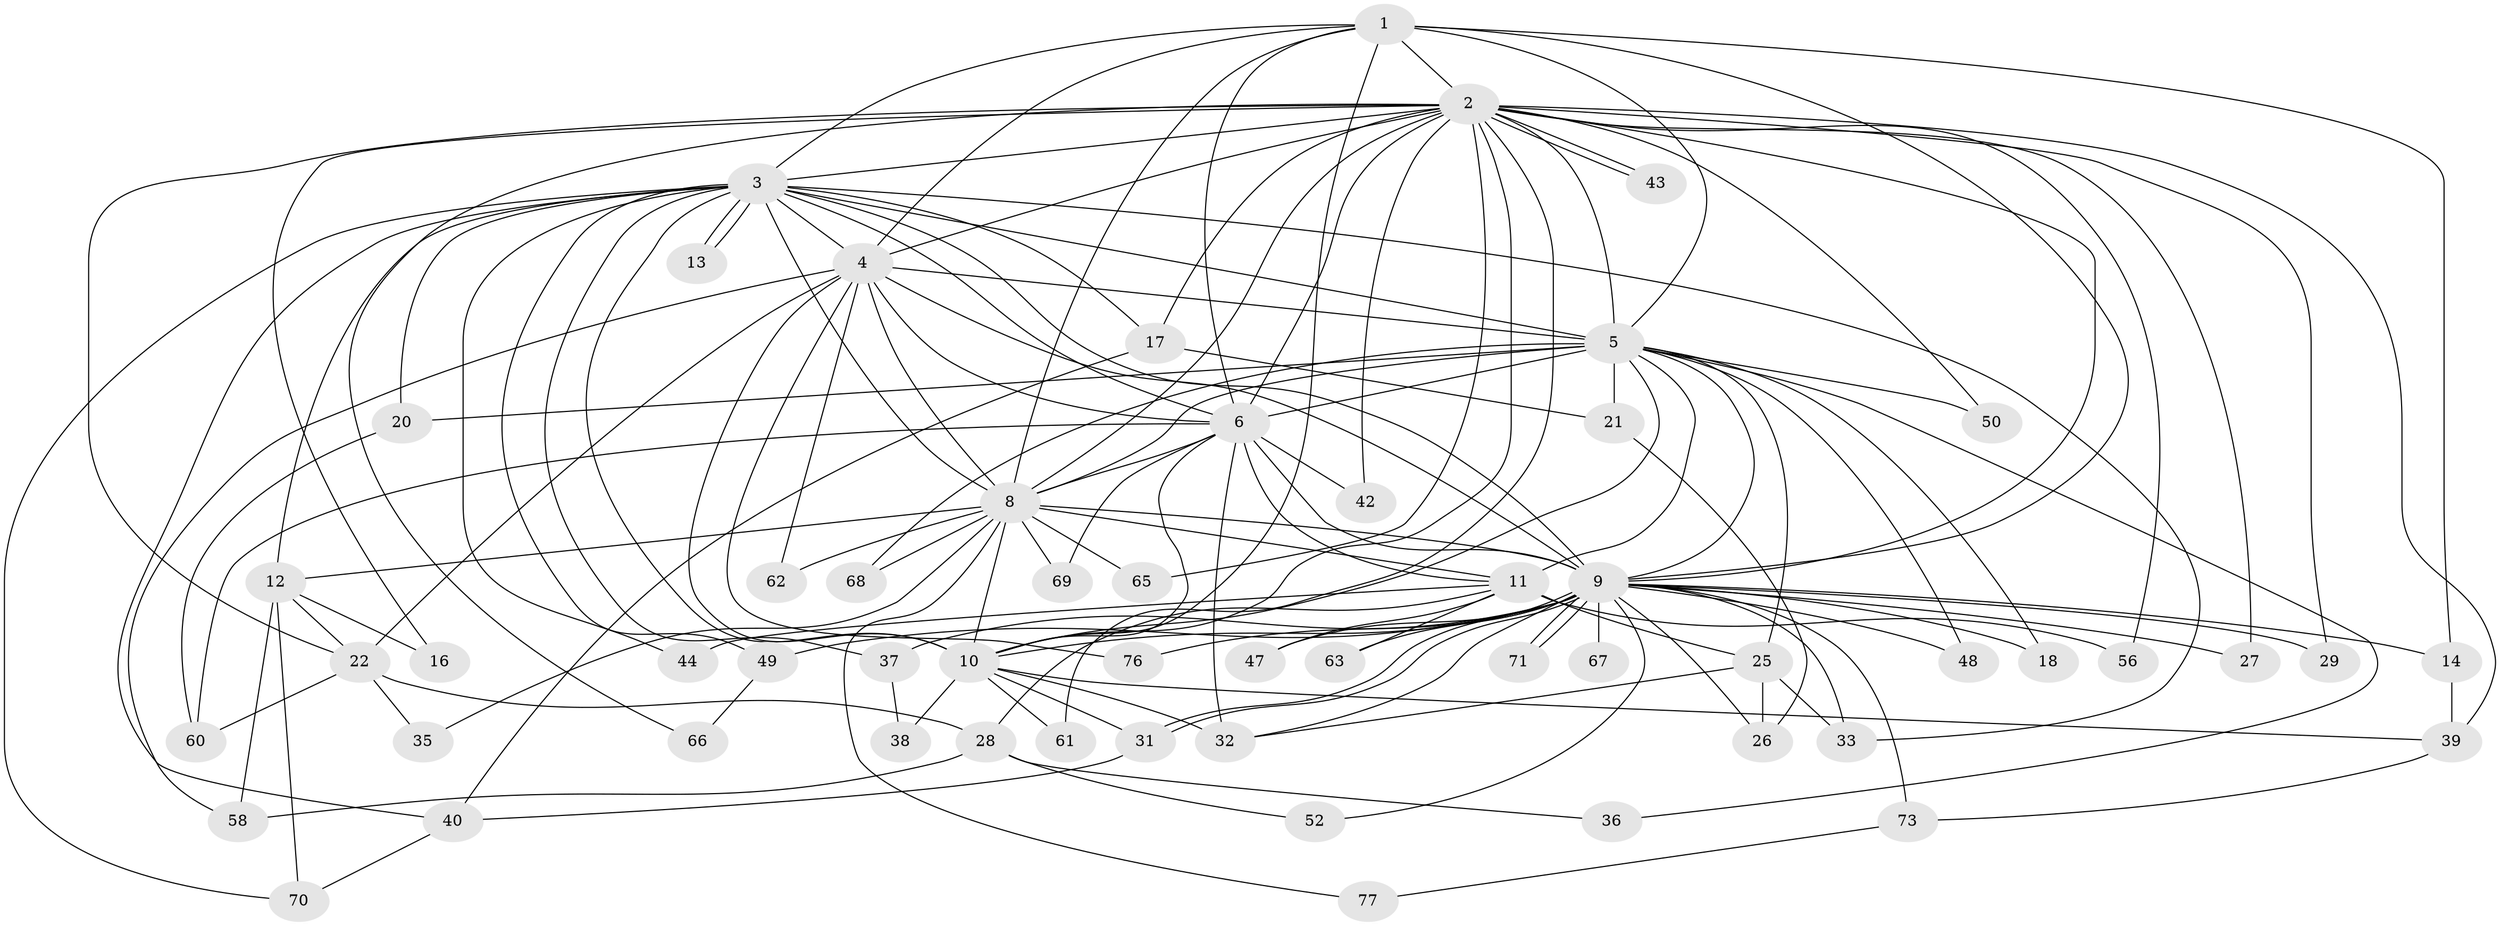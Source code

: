 // original degree distribution, {10: 0.012987012987012988, 24: 0.012987012987012988, 21: 0.025974025974025976, 13: 0.012987012987012988, 9: 0.012987012987012988, 15: 0.025974025974025976, 19: 0.012987012987012988, 28: 0.012987012987012988, 4: 0.07792207792207792, 5: 0.05194805194805195, 2: 0.5064935064935064, 3: 0.2077922077922078, 6: 0.012987012987012988, 7: 0.012987012987012988}
// Generated by graph-tools (version 1.1) at 2025/11/02/27/25 16:11:00]
// undirected, 57 vertices, 143 edges
graph export_dot {
graph [start="1"]
  node [color=gray90,style=filled];
  1;
  2 [super="+19"];
  3 [super="+55"];
  4 [super="+51"];
  5 [super="+7"];
  6 [super="+72"];
  8 [super="+30"];
  9 [super="+15"];
  10 [super="+57"];
  11 [super="+24"];
  12 [super="+59"];
  13;
  14 [super="+41"];
  16;
  17;
  18;
  20 [super="+54"];
  21;
  22 [super="+23"];
  25 [super="+45"];
  26 [super="+53"];
  27;
  28;
  29;
  31 [super="+34"];
  32 [super="+74"];
  33 [super="+46"];
  35;
  36;
  37;
  38;
  39;
  40 [super="+64"];
  42;
  43;
  44;
  47;
  48;
  49;
  50;
  52;
  56;
  58;
  60;
  61;
  62;
  63;
  65;
  66;
  67;
  68;
  69;
  70 [super="+75"];
  71;
  73;
  76;
  77;
  1 -- 2;
  1 -- 3;
  1 -- 4;
  1 -- 5 [weight=2];
  1 -- 6;
  1 -- 8;
  1 -- 9;
  1 -- 10;
  1 -- 14;
  2 -- 3;
  2 -- 4;
  2 -- 5 [weight=2];
  2 -- 6;
  2 -- 8 [weight=2];
  2 -- 9;
  2 -- 10;
  2 -- 16;
  2 -- 17;
  2 -- 27;
  2 -- 29;
  2 -- 39;
  2 -- 42;
  2 -- 43;
  2 -- 43;
  2 -- 50;
  2 -- 56;
  2 -- 61;
  2 -- 65;
  2 -- 66;
  2 -- 22;
  3 -- 4;
  3 -- 5 [weight=2];
  3 -- 6;
  3 -- 8 [weight=2];
  3 -- 9;
  3 -- 10;
  3 -- 12;
  3 -- 13;
  3 -- 13;
  3 -- 17;
  3 -- 37;
  3 -- 40;
  3 -- 44;
  3 -- 49;
  3 -- 70;
  3 -- 20;
  3 -- 33;
  4 -- 5 [weight=2];
  4 -- 6;
  4 -- 8;
  4 -- 9;
  4 -- 10 [weight=2];
  4 -- 22;
  4 -- 58;
  4 -- 62;
  4 -- 76;
  5 -- 6 [weight=2];
  5 -- 8 [weight=2];
  5 -- 9 [weight=2];
  5 -- 10 [weight=2];
  5 -- 68;
  5 -- 18;
  5 -- 20;
  5 -- 21;
  5 -- 25;
  5 -- 36;
  5 -- 48;
  5 -- 50;
  5 -- 11;
  6 -- 8;
  6 -- 9;
  6 -- 10;
  6 -- 11;
  6 -- 32 [weight=2];
  6 -- 42;
  6 -- 69;
  6 -- 60;
  8 -- 9;
  8 -- 10;
  8 -- 11;
  8 -- 12;
  8 -- 35;
  8 -- 62;
  8 -- 65;
  8 -- 68;
  8 -- 69;
  8 -- 77;
  9 -- 10;
  9 -- 14;
  9 -- 18;
  9 -- 27;
  9 -- 29;
  9 -- 31;
  9 -- 31;
  9 -- 33;
  9 -- 37;
  9 -- 47;
  9 -- 48;
  9 -- 49;
  9 -- 52;
  9 -- 67 [weight=2];
  9 -- 71;
  9 -- 71;
  9 -- 73;
  9 -- 32;
  9 -- 76;
  9 -- 63;
  9 -- 26;
  10 -- 38;
  10 -- 39;
  10 -- 61;
  10 -- 31;
  10 -- 32;
  11 -- 44;
  11 -- 56;
  11 -- 25;
  11 -- 28;
  11 -- 63;
  11 -- 47;
  12 -- 16;
  12 -- 22;
  12 -- 58;
  12 -- 70;
  14 -- 39;
  17 -- 21;
  17 -- 40;
  20 -- 60;
  21 -- 26;
  22 -- 60;
  22 -- 35;
  22 -- 28;
  25 -- 26;
  25 -- 33;
  25 -- 32;
  28 -- 36;
  28 -- 52;
  28 -- 58;
  31 -- 40;
  37 -- 38;
  39 -- 73;
  40 -- 70;
  49 -- 66;
  73 -- 77;
}
